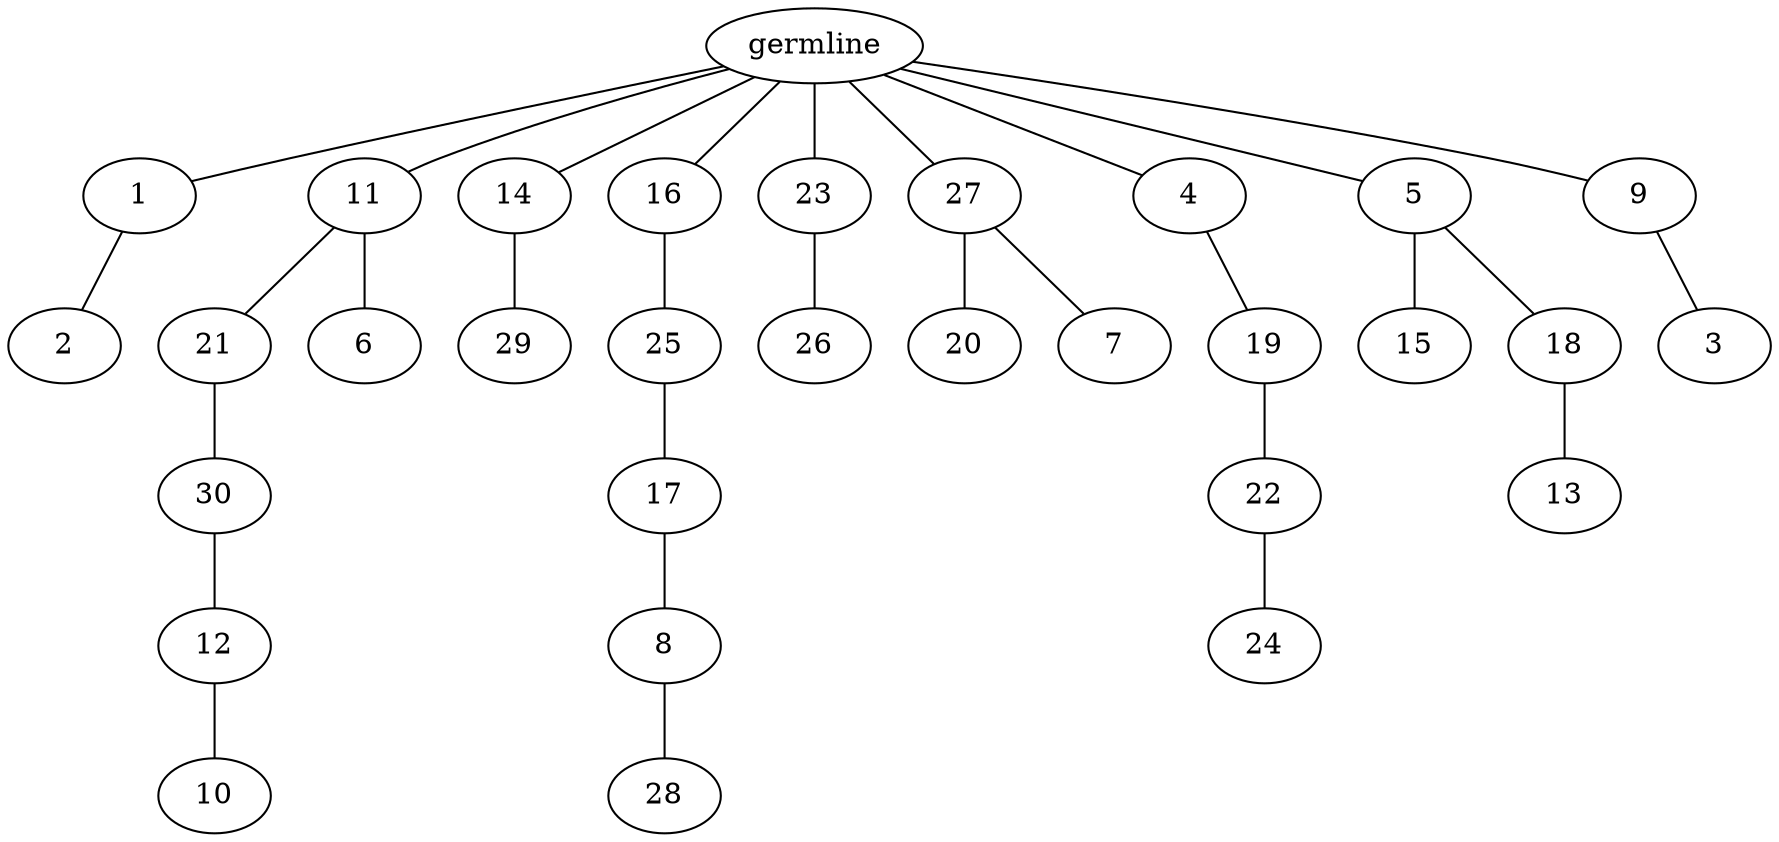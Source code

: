 graph tree {
    "140007200358064" [label="germline"];
    "140007200270560" [label="1"];
    "140007200271760" [label="2"];
    "140007200272288" [label="11"];
    "140007200271712" [label="21"];
    "140007200272192" [label="30"];
    "140007200173792" [label="12"];
    "140007200172784" [label="10"];
    "140007200271376" [label="6"];
    "140007200271232" [label="14"];
    "140007200173504" [label="29"];
    "140007200272240" [label="16"];
    "140007200171680" [label="25"];
    "140007200171968" [label="17"];
    "140007200170720" [label="8"];
    "140007200172448" [label="28"];
    "140007200172112" [label="23"];
    "140007200171440" [label="26"];
    "140007200171248" [label="27"];
    "140007200171632" [label="20"];
    "140007200172592" [label="7"];
    "140007200173168" [label="4"];
    "140007200170144" [label="19"];
    "140007200173840" [label="22"];
    "140007200243184" [label="24"];
    "140007200172256" [label="5"];
    "140007200170528" [label="15"];
    "140007200171344" [label="18"];
    "140007200171728" [label="13"];
    "140007200173648" [label="9"];
    "140007200173696" [label="3"];
    "140007200358064" -- "140007200270560";
    "140007200358064" -- "140007200272288";
    "140007200358064" -- "140007200271232";
    "140007200358064" -- "140007200272240";
    "140007200358064" -- "140007200172112";
    "140007200358064" -- "140007200171248";
    "140007200358064" -- "140007200173168";
    "140007200358064" -- "140007200172256";
    "140007200358064" -- "140007200173648";
    "140007200270560" -- "140007200271760";
    "140007200272288" -- "140007200271712";
    "140007200272288" -- "140007200271376";
    "140007200271712" -- "140007200272192";
    "140007200272192" -- "140007200173792";
    "140007200173792" -- "140007200172784";
    "140007200271232" -- "140007200173504";
    "140007200272240" -- "140007200171680";
    "140007200171680" -- "140007200171968";
    "140007200171968" -- "140007200170720";
    "140007200170720" -- "140007200172448";
    "140007200172112" -- "140007200171440";
    "140007200171248" -- "140007200171632";
    "140007200171248" -- "140007200172592";
    "140007200173168" -- "140007200170144";
    "140007200170144" -- "140007200173840";
    "140007200173840" -- "140007200243184";
    "140007200172256" -- "140007200170528";
    "140007200172256" -- "140007200171344";
    "140007200171344" -- "140007200171728";
    "140007200173648" -- "140007200173696";
}
